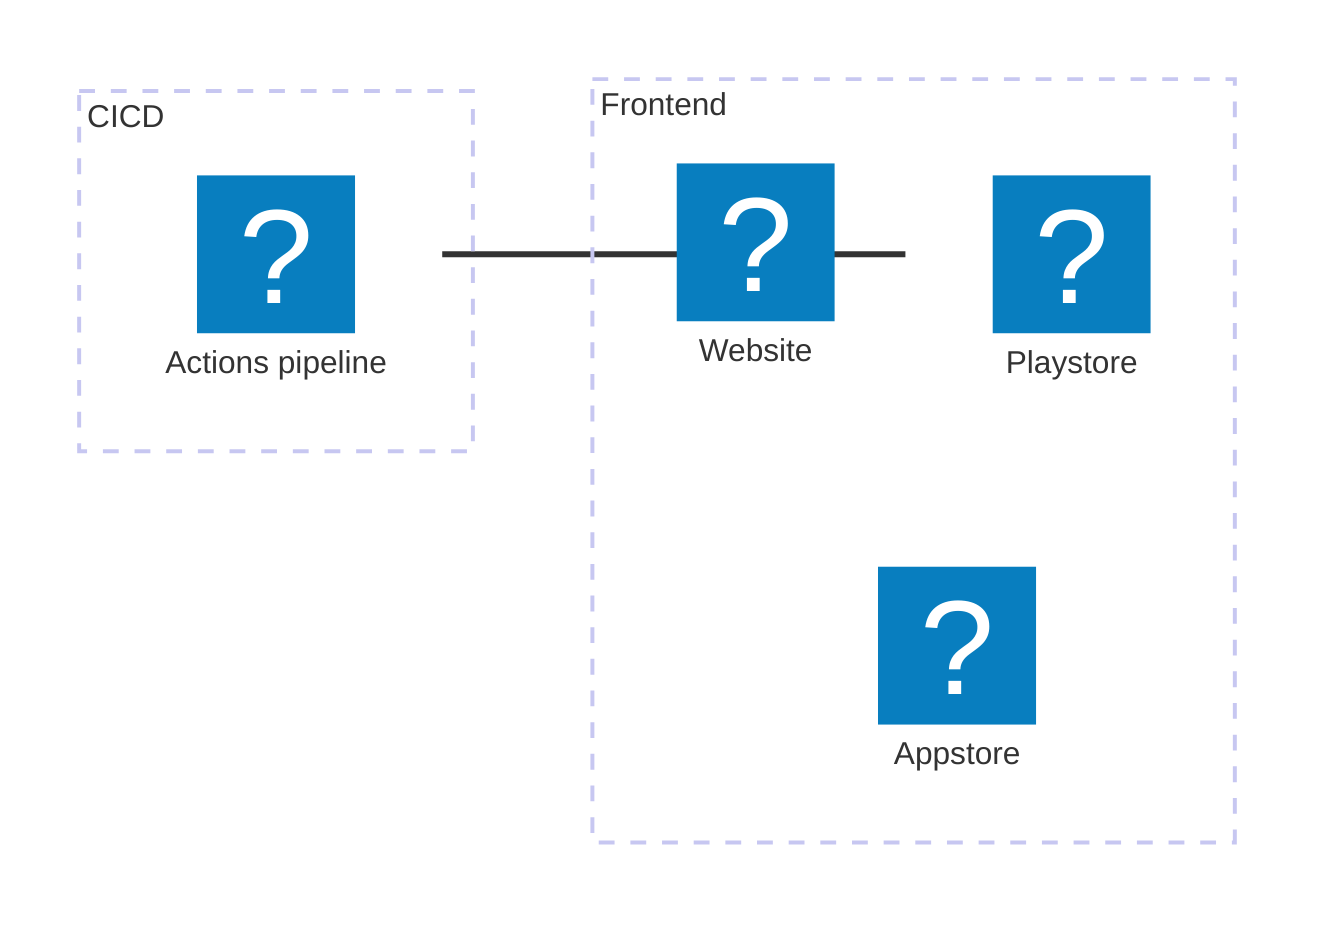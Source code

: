 architecture-beta
    group frontend[Frontend]

    service playstore(logos:google-play-icon)[Playstore] in frontend
    service appstore(logos:apple-app-store)[Appstore] in frontend
    service website(logos:firefox)[Website] in frontend

    group CICD[CICD]

    service github(logos:github-actions)[Actions pipeline] in CICD

    github{group}:R -- L:playstore{group}

    %% group api(cloud)[API]

    %% service db(database)[Database] in api
    %% service server(server)[Server] in api

    %% %% db:L -[hidden]-> R:server
    %% db:B -- T:server